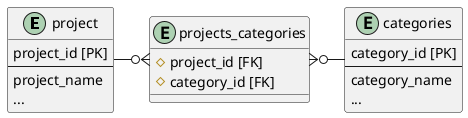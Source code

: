 @startuml

entity project {
  project_id [PK]
  --
  project_name
  ...
}

entity categories {
  category_id [PK]
  --
  category_name
  ...
}

entity projects_categories {
  # project_id [FK]
  # category_id [FK]
}

project --ri-o{ projects_categories
projects_categories }o-ri-- categories

@enduml
